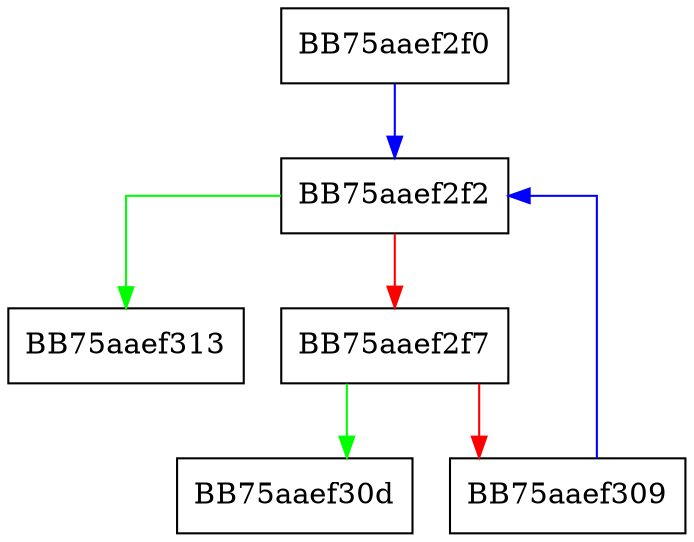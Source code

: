digraph GetPartitionTypeDescription {
  node [shape="box"];
  graph [splines=ortho];
  BB75aaef2f0 -> BB75aaef2f2 [color="blue"];
  BB75aaef2f2 -> BB75aaef313 [color="green"];
  BB75aaef2f2 -> BB75aaef2f7 [color="red"];
  BB75aaef2f7 -> BB75aaef30d [color="green"];
  BB75aaef2f7 -> BB75aaef309 [color="red"];
  BB75aaef309 -> BB75aaef2f2 [color="blue"];
}